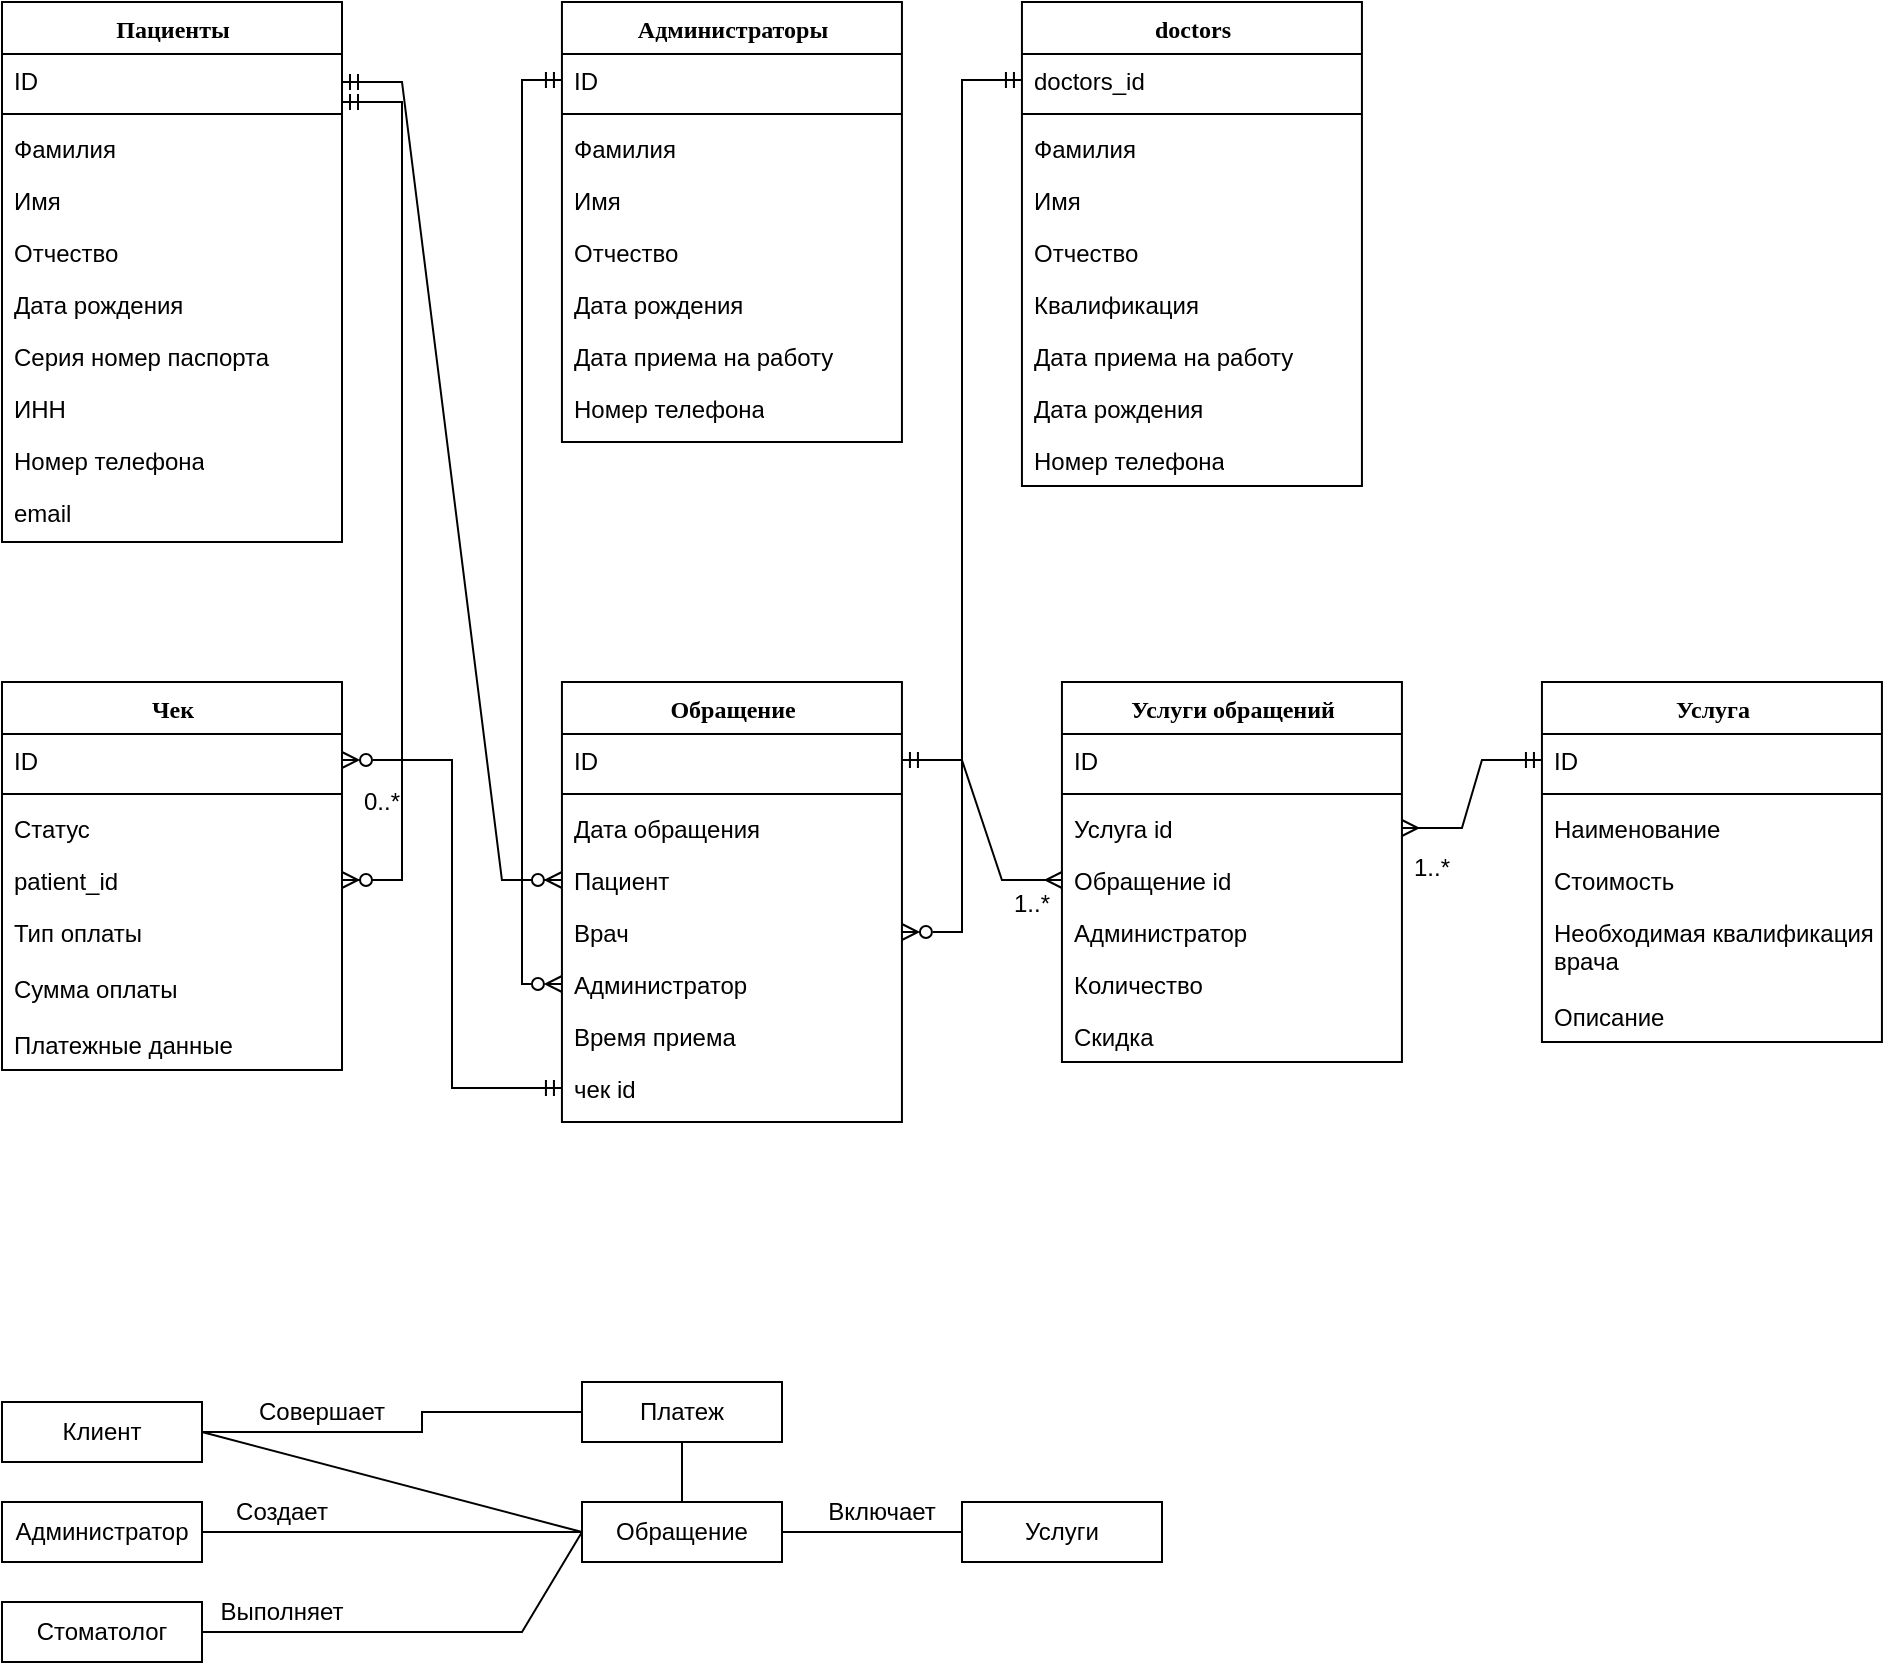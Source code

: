 <mxfile version="22.0.4" type="github">
  <diagram name="Page-1" id="9f46799a-70d6-7492-0946-bef42562c5a5">
    <mxGraphModel dx="1397" dy="777" grid="1" gridSize="10" guides="1" tooltips="1" connect="1" arrows="1" fold="1" page="1" pageScale="1" pageWidth="1100" pageHeight="850" background="none" math="0" shadow="0">
      <root>
        <mxCell id="0" />
        <mxCell id="1" parent="0" />
        <mxCell id="78961159f06e98e8-17" value="doctors" style="swimlane;html=1;fontStyle=1;align=center;verticalAlign=top;childLayout=stackLayout;horizontal=1;startSize=26;horizontalStack=0;resizeParent=1;resizeLast=0;collapsible=1;marginBottom=0;swimlaneFillColor=#ffffff;rounded=0;shadow=0;comic=0;labelBackgroundColor=none;strokeWidth=1;fillColor=none;fontFamily=Verdana;fontSize=12" parent="1" vertex="1">
          <mxGeometry x="529.97" y="10" width="170" height="242" as="geometry" />
        </mxCell>
        <mxCell id="2IfcIijcKh4kMEABv_fs-8" value="doctors_id" style="text;html=1;strokeColor=none;fillColor=none;align=left;verticalAlign=top;spacingLeft=4;spacingRight=4;whiteSpace=wrap;overflow=hidden;rotatable=0;points=[[0,0.5],[1,0.5]];portConstraint=eastwest;" parent="78961159f06e98e8-17" vertex="1">
          <mxGeometry y="26" width="170" height="26" as="geometry" />
        </mxCell>
        <mxCell id="78961159f06e98e8-51" value="" style="line;html=1;strokeWidth=1;fillColor=none;align=left;verticalAlign=middle;spacingTop=-1;spacingLeft=3;spacingRight=3;rotatable=0;labelPosition=right;points=[];portConstraint=eastwest;" parent="78961159f06e98e8-17" vertex="1">
          <mxGeometry y="52" width="170" height="8" as="geometry" />
        </mxCell>
        <mxCell id="78961159f06e98e8-21" value="Фамилия" style="text;html=1;strokeColor=none;fillColor=none;align=left;verticalAlign=top;spacingLeft=4;spacingRight=4;whiteSpace=wrap;overflow=hidden;rotatable=0;points=[[0,0.5],[1,0.5]];portConstraint=eastwest;" parent="78961159f06e98e8-17" vertex="1">
          <mxGeometry y="60" width="170" height="26" as="geometry" />
        </mxCell>
        <mxCell id="78961159f06e98e8-23" value="Имя" style="text;html=1;strokeColor=none;fillColor=none;align=left;verticalAlign=top;spacingLeft=4;spacingRight=4;whiteSpace=wrap;overflow=hidden;rotatable=0;points=[[0,0.5],[1,0.5]];portConstraint=eastwest;" parent="78961159f06e98e8-17" vertex="1">
          <mxGeometry y="86" width="170" height="26" as="geometry" />
        </mxCell>
        <mxCell id="78961159f06e98e8-25" value="Отчество" style="text;html=1;strokeColor=none;fillColor=none;align=left;verticalAlign=top;spacingLeft=4;spacingRight=4;whiteSpace=wrap;overflow=hidden;rotatable=0;points=[[0,0.5],[1,0.5]];portConstraint=eastwest;" parent="78961159f06e98e8-17" vertex="1">
          <mxGeometry y="112" width="170" height="26" as="geometry" />
        </mxCell>
        <mxCell id="2IfcIijcKh4kMEABv_fs-5" value="Квалификация" style="text;html=1;strokeColor=none;fillColor=none;align=left;verticalAlign=top;spacingLeft=4;spacingRight=4;whiteSpace=wrap;overflow=hidden;rotatable=0;points=[[0,0.5],[1,0.5]];portConstraint=eastwest;" parent="78961159f06e98e8-17" vertex="1">
          <mxGeometry y="138" width="170" height="26" as="geometry" />
        </mxCell>
        <mxCell id="78961159f06e98e8-27" value="Дата приема на работу" style="text;html=1;strokeColor=none;fillColor=none;align=left;verticalAlign=top;spacingLeft=4;spacingRight=4;whiteSpace=wrap;overflow=hidden;rotatable=0;points=[[0,0.5],[1,0.5]];portConstraint=eastwest;" parent="78961159f06e98e8-17" vertex="1">
          <mxGeometry y="164" width="170" height="26" as="geometry" />
        </mxCell>
        <mxCell id="78961159f06e98e8-26" value="Дата рождения" style="text;html=1;strokeColor=none;fillColor=none;align=left;verticalAlign=top;spacingLeft=4;spacingRight=4;whiteSpace=wrap;overflow=hidden;rotatable=0;points=[[0,0.5],[1,0.5]];portConstraint=eastwest;" parent="78961159f06e98e8-17" vertex="1">
          <mxGeometry y="190" width="170" height="26" as="geometry" />
        </mxCell>
        <mxCell id="2IfcIijcKh4kMEABv_fs-25" value="Номер телефона" style="text;html=1;strokeColor=none;fillColor=none;align=left;verticalAlign=top;spacingLeft=4;spacingRight=4;whiteSpace=wrap;overflow=hidden;rotatable=0;points=[[0,0.5],[1,0.5]];portConstraint=eastwest;" parent="78961159f06e98e8-17" vertex="1">
          <mxGeometry y="216" width="170" height="26" as="geometry" />
        </mxCell>
        <mxCell id="78961159f06e98e8-30" value="Пациенты" style="swimlane;html=1;fontStyle=1;align=center;verticalAlign=top;childLayout=stackLayout;horizontal=1;startSize=26;horizontalStack=0;resizeParent=1;resizeLast=0;collapsible=1;marginBottom=0;swimlaneFillColor=#ffffff;rounded=0;shadow=0;comic=0;labelBackgroundColor=none;strokeWidth=1;fillColor=none;fontFamily=Verdana;fontSize=12" parent="1" vertex="1">
          <mxGeometry x="20" y="10" width="170" height="270" as="geometry" />
        </mxCell>
        <mxCell id="2IfcIijcKh4kMEABv_fs-9" value="ID" style="text;html=1;strokeColor=none;fillColor=none;align=left;verticalAlign=top;spacingLeft=4;spacingRight=4;whiteSpace=wrap;overflow=hidden;rotatable=0;points=[[0,0.5],[1,0.5]];portConstraint=eastwest;" parent="78961159f06e98e8-30" vertex="1">
          <mxGeometry y="26" width="170" height="26" as="geometry" />
        </mxCell>
        <mxCell id="2IfcIijcKh4kMEABv_fs-10" value="" style="line;html=1;strokeWidth=1;fillColor=none;align=left;verticalAlign=middle;spacingTop=-1;spacingLeft=3;spacingRight=3;rotatable=0;labelPosition=right;points=[];portConstraint=eastwest;" parent="78961159f06e98e8-30" vertex="1">
          <mxGeometry y="52" width="170" height="8" as="geometry" />
        </mxCell>
        <mxCell id="78961159f06e98e8-31" value="Фамилия" style="text;html=1;strokeColor=none;fillColor=none;align=left;verticalAlign=top;spacingLeft=4;spacingRight=4;whiteSpace=wrap;overflow=hidden;rotatable=0;points=[[0,0.5],[1,0.5]];portConstraint=eastwest;" parent="78961159f06e98e8-30" vertex="1">
          <mxGeometry y="60" width="170" height="26" as="geometry" />
        </mxCell>
        <mxCell id="78961159f06e98e8-32" value="Имя" style="text;html=1;strokeColor=none;fillColor=none;align=left;verticalAlign=top;spacingLeft=4;spacingRight=4;whiteSpace=wrap;overflow=hidden;rotatable=0;points=[[0,0.5],[1,0.5]];portConstraint=eastwest;" parent="78961159f06e98e8-30" vertex="1">
          <mxGeometry y="86" width="170" height="26" as="geometry" />
        </mxCell>
        <mxCell id="78961159f06e98e8-33" value="Отчество" style="text;html=1;strokeColor=none;fillColor=none;align=left;verticalAlign=top;spacingLeft=4;spacingRight=4;whiteSpace=wrap;overflow=hidden;rotatable=0;points=[[0,0.5],[1,0.5]];portConstraint=eastwest;" parent="78961159f06e98e8-30" vertex="1">
          <mxGeometry y="112" width="170" height="26" as="geometry" />
        </mxCell>
        <mxCell id="78961159f06e98e8-34" value="Дата рождения" style="text;html=1;strokeColor=none;fillColor=none;align=left;verticalAlign=top;spacingLeft=4;spacingRight=4;whiteSpace=wrap;overflow=hidden;rotatable=0;points=[[0,0.5],[1,0.5]];portConstraint=eastwest;" parent="78961159f06e98e8-30" vertex="1">
          <mxGeometry y="138" width="170" height="26" as="geometry" />
        </mxCell>
        <mxCell id="78961159f06e98e8-36" value="Серия номер паспорта" style="text;html=1;strokeColor=none;fillColor=none;align=left;verticalAlign=top;spacingLeft=4;spacingRight=4;whiteSpace=wrap;overflow=hidden;rotatable=0;points=[[0,0.5],[1,0.5]];portConstraint=eastwest;" parent="78961159f06e98e8-30" vertex="1">
          <mxGeometry y="164" width="170" height="26" as="geometry" />
        </mxCell>
        <mxCell id="78961159f06e98e8-37" value="ИНН" style="text;html=1;strokeColor=none;fillColor=none;align=left;verticalAlign=top;spacingLeft=4;spacingRight=4;whiteSpace=wrap;overflow=hidden;rotatable=0;points=[[0,0.5],[1,0.5]];portConstraint=eastwest;" parent="78961159f06e98e8-30" vertex="1">
          <mxGeometry y="190" width="170" height="26" as="geometry" />
        </mxCell>
        <mxCell id="2IfcIijcKh4kMEABv_fs-23" value="Номер телефона" style="text;html=1;strokeColor=none;fillColor=none;align=left;verticalAlign=top;spacingLeft=4;spacingRight=4;whiteSpace=wrap;overflow=hidden;rotatable=0;points=[[0,0.5],[1,0.5]];portConstraint=eastwest;" parent="78961159f06e98e8-30" vertex="1">
          <mxGeometry y="216" width="170" height="26" as="geometry" />
        </mxCell>
        <mxCell id="2IfcIijcKh4kMEABv_fs-24" value="email" style="text;html=1;strokeColor=none;fillColor=none;align=left;verticalAlign=top;spacingLeft=4;spacingRight=4;whiteSpace=wrap;overflow=hidden;rotatable=0;points=[[0,0.5],[1,0.5]];portConstraint=eastwest;" parent="78961159f06e98e8-30" vertex="1">
          <mxGeometry y="242" width="170" height="26" as="geometry" />
        </mxCell>
        <mxCell id="78961159f06e98e8-56" value="Услуга" style="swimlane;html=1;fontStyle=1;align=center;verticalAlign=top;childLayout=stackLayout;horizontal=1;startSize=26;horizontalStack=0;resizeParent=1;resizeLast=0;collapsible=1;marginBottom=0;swimlaneFillColor=#ffffff;rounded=0;shadow=0;comic=0;labelBackgroundColor=none;strokeWidth=1;fillColor=none;fontFamily=Verdana;fontSize=12" parent="1" vertex="1">
          <mxGeometry x="789.97" y="350" width="170" height="180" as="geometry" />
        </mxCell>
        <mxCell id="2IfcIijcKh4kMEABv_fs-11" value="ID" style="text;html=1;strokeColor=none;fillColor=none;align=left;verticalAlign=top;spacingLeft=4;spacingRight=4;whiteSpace=wrap;overflow=hidden;rotatable=0;points=[[0,0.5],[1,0.5]];portConstraint=eastwest;" parent="78961159f06e98e8-56" vertex="1">
          <mxGeometry y="26" width="170" height="26" as="geometry" />
        </mxCell>
        <mxCell id="2IfcIijcKh4kMEABv_fs-12" value="" style="line;html=1;strokeWidth=1;fillColor=none;align=left;verticalAlign=middle;spacingTop=-1;spacingLeft=3;spacingRight=3;rotatable=0;labelPosition=right;points=[];portConstraint=eastwest;" parent="78961159f06e98e8-56" vertex="1">
          <mxGeometry y="52" width="170" height="8" as="geometry" />
        </mxCell>
        <mxCell id="78961159f06e98e8-57" value="Наименование" style="text;html=1;strokeColor=none;fillColor=none;align=left;verticalAlign=top;spacingLeft=4;spacingRight=4;whiteSpace=wrap;overflow=hidden;rotatable=0;points=[[0,0.5],[1,0.5]];portConstraint=eastwest;" parent="78961159f06e98e8-56" vertex="1">
          <mxGeometry y="60" width="170" height="26" as="geometry" />
        </mxCell>
        <mxCell id="78961159f06e98e8-58" value="Стоимость" style="text;html=1;strokeColor=none;fillColor=none;align=left;verticalAlign=top;spacingLeft=4;spacingRight=4;whiteSpace=wrap;overflow=hidden;rotatable=0;points=[[0,0.5],[1,0.5]];portConstraint=eastwest;" parent="78961159f06e98e8-56" vertex="1">
          <mxGeometry y="86" width="170" height="26" as="geometry" />
        </mxCell>
        <mxCell id="78961159f06e98e8-59" value="Необходимая квалификация врача" style="text;html=1;strokeColor=none;fillColor=none;align=left;verticalAlign=top;spacingLeft=4;spacingRight=4;whiteSpace=wrap;overflow=hidden;rotatable=0;points=[[0,0.5],[1,0.5]];portConstraint=eastwest;" parent="78961159f06e98e8-56" vertex="1">
          <mxGeometry y="112" width="170" height="42" as="geometry" />
        </mxCell>
        <mxCell id="2IfcIijcKh4kMEABv_fs-26" value="Описание" style="text;html=1;strokeColor=none;fillColor=none;align=left;verticalAlign=top;spacingLeft=4;spacingRight=4;whiteSpace=wrap;overflow=hidden;rotatable=0;points=[[0,0.5],[1,0.5]];portConstraint=eastwest;" parent="78961159f06e98e8-56" vertex="1">
          <mxGeometry y="154" width="170" height="26" as="geometry" />
        </mxCell>
        <mxCell id="2IfcIijcKh4kMEABv_fs-13" value="Обращение" style="swimlane;html=1;fontStyle=1;align=center;verticalAlign=top;childLayout=stackLayout;horizontal=1;startSize=26;horizontalStack=0;resizeParent=1;resizeLast=0;collapsible=1;marginBottom=0;swimlaneFillColor=#ffffff;rounded=0;shadow=0;comic=0;labelBackgroundColor=none;strokeWidth=1;fillColor=none;fontFamily=Verdana;fontSize=12" parent="1" vertex="1">
          <mxGeometry x="299.97" y="350" width="170" height="220" as="geometry" />
        </mxCell>
        <mxCell id="2IfcIijcKh4kMEABv_fs-14" value="ID" style="text;html=1;strokeColor=none;fillColor=none;align=left;verticalAlign=top;spacingLeft=4;spacingRight=4;whiteSpace=wrap;overflow=hidden;rotatable=0;points=[[0,0.5],[1,0.5]];portConstraint=eastwest;" parent="2IfcIijcKh4kMEABv_fs-13" vertex="1">
          <mxGeometry y="26" width="170" height="26" as="geometry" />
        </mxCell>
        <mxCell id="2IfcIijcKh4kMEABv_fs-15" value="" style="line;html=1;strokeWidth=1;fillColor=none;align=left;verticalAlign=middle;spacingTop=-1;spacingLeft=3;spacingRight=3;rotatable=0;labelPosition=right;points=[];portConstraint=eastwest;" parent="2IfcIijcKh4kMEABv_fs-13" vertex="1">
          <mxGeometry y="52" width="170" height="8" as="geometry" />
        </mxCell>
        <mxCell id="2IfcIijcKh4kMEABv_fs-20" value="Дата обращения" style="text;html=1;strokeColor=none;fillColor=none;align=left;verticalAlign=top;spacingLeft=4;spacingRight=4;whiteSpace=wrap;overflow=hidden;rotatable=0;points=[[0,0.5],[1,0.5]];portConstraint=eastwest;" parent="2IfcIijcKh4kMEABv_fs-13" vertex="1">
          <mxGeometry y="60" width="170" height="26" as="geometry" />
        </mxCell>
        <mxCell id="2IfcIijcKh4kMEABv_fs-16" value="Пациент" style="text;html=1;strokeColor=none;fillColor=none;align=left;verticalAlign=top;spacingLeft=4;spacingRight=4;whiteSpace=wrap;overflow=hidden;rotatable=0;points=[[0,0.5],[1,0.5]];portConstraint=eastwest;" parent="2IfcIijcKh4kMEABv_fs-13" vertex="1">
          <mxGeometry y="86" width="170" height="26" as="geometry" />
        </mxCell>
        <mxCell id="2IfcIijcKh4kMEABv_fs-17" value="Врач" style="text;html=1;strokeColor=none;fillColor=none;align=left;verticalAlign=top;spacingLeft=4;spacingRight=4;whiteSpace=wrap;overflow=hidden;rotatable=0;points=[[0,0.5],[1,0.5]];portConstraint=eastwest;" parent="2IfcIijcKh4kMEABv_fs-13" vertex="1">
          <mxGeometry y="112" width="170" height="26" as="geometry" />
        </mxCell>
        <mxCell id="2IfcIijcKh4kMEABv_fs-88" value="Администратор" style="text;html=1;strokeColor=none;fillColor=none;align=left;verticalAlign=top;spacingLeft=4;spacingRight=4;whiteSpace=wrap;overflow=hidden;rotatable=0;points=[[0,0.5],[1,0.5]];portConstraint=eastwest;" parent="2IfcIijcKh4kMEABv_fs-13" vertex="1">
          <mxGeometry y="138" width="170" height="26" as="geometry" />
        </mxCell>
        <mxCell id="2IfcIijcKh4kMEABv_fs-75" value="Время приема" style="text;html=1;strokeColor=none;fillColor=none;align=left;verticalAlign=top;spacingLeft=4;spacingRight=4;whiteSpace=wrap;overflow=hidden;rotatable=0;points=[[0,0.5],[1,0.5]];portConstraint=eastwest;" parent="2IfcIijcKh4kMEABv_fs-13" vertex="1">
          <mxGeometry y="164" width="170" height="26" as="geometry" />
        </mxCell>
        <mxCell id="2IfcIijcKh4kMEABv_fs-79" value="чек id" style="text;html=1;strokeColor=none;fillColor=none;align=left;verticalAlign=top;spacingLeft=4;spacingRight=4;whiteSpace=wrap;overflow=hidden;rotatable=0;points=[[0,0.5],[1,0.5]];portConstraint=eastwest;" parent="2IfcIijcKh4kMEABv_fs-13" vertex="1">
          <mxGeometry y="190" width="170" height="26" as="geometry" />
        </mxCell>
        <mxCell id="2IfcIijcKh4kMEABv_fs-28" value="Стоматолог" style="rounded=0;whiteSpace=wrap;html=1;" parent="1" vertex="1">
          <mxGeometry x="20" y="810" width="100" height="30" as="geometry" />
        </mxCell>
        <mxCell id="hJ3jjFRtR-Yh6-QT9F3C-5" style="edgeStyle=orthogonalEdgeStyle;rounded=0;orthogonalLoop=1;jettySize=auto;html=1;exitX=1;exitY=0.5;exitDx=0;exitDy=0;endArrow=none;endFill=0;" edge="1" parent="1" source="2IfcIijcKh4kMEABv_fs-29" target="2IfcIijcKh4kMEABv_fs-37">
          <mxGeometry relative="1" as="geometry">
            <Array as="points">
              <mxPoint x="230" y="725" />
              <mxPoint x="230" y="715" />
            </Array>
          </mxGeometry>
        </mxCell>
        <mxCell id="2IfcIijcKh4kMEABv_fs-29" value="Клиент" style="rounded=0;whiteSpace=wrap;html=1;" parent="1" vertex="1">
          <mxGeometry x="20" y="710" width="100" height="30" as="geometry" />
        </mxCell>
        <mxCell id="2IfcIijcKh4kMEABv_fs-30" value="Администратор" style="rounded=0;whiteSpace=wrap;html=1;" parent="1" vertex="1">
          <mxGeometry x="20" y="760" width="100" height="30" as="geometry" />
        </mxCell>
        <mxCell id="2IfcIijcKh4kMEABv_fs-31" value="Обращение" style="rounded=0;whiteSpace=wrap;html=1;" parent="1" vertex="1">
          <mxGeometry x="310" y="760" width="100" height="30" as="geometry" />
        </mxCell>
        <mxCell id="2IfcIijcKh4kMEABv_fs-32" value="Услуги" style="rounded=0;whiteSpace=wrap;html=1;" parent="1" vertex="1">
          <mxGeometry x="500" y="760" width="100" height="30" as="geometry" />
        </mxCell>
        <mxCell id="2IfcIijcKh4kMEABv_fs-33" value="" style="endArrow=none;html=1;rounded=0;entryX=0;entryY=0.5;entryDx=0;entryDy=0;exitX=1;exitY=0.5;exitDx=0;exitDy=0;" parent="1" source="2IfcIijcKh4kMEABv_fs-30" target="2IfcIijcKh4kMEABv_fs-31" edge="1">
          <mxGeometry width="50" height="50" relative="1" as="geometry">
            <mxPoint x="140" y="660" as="sourcePoint" />
            <mxPoint x="190" y="610" as="targetPoint" />
            <Array as="points" />
          </mxGeometry>
        </mxCell>
        <mxCell id="2IfcIijcKh4kMEABv_fs-34" value="Создает" style="text;html=1;strokeColor=none;fillColor=none;align=center;verticalAlign=middle;whiteSpace=wrap;rounded=0;" parent="1" vertex="1">
          <mxGeometry x="130" y="750" width="60" height="30" as="geometry" />
        </mxCell>
        <mxCell id="2IfcIijcKh4kMEABv_fs-35" value="" style="endArrow=none;html=1;rounded=0;exitX=1;exitY=0.5;exitDx=0;exitDy=0;entryX=0;entryY=0.5;entryDx=0;entryDy=0;" parent="1" source="2IfcIijcKh4kMEABv_fs-31" target="2IfcIijcKh4kMEABv_fs-32" edge="1">
          <mxGeometry width="50" height="50" relative="1" as="geometry">
            <mxPoint x="400" y="750" as="sourcePoint" />
            <mxPoint x="450" y="700" as="targetPoint" />
          </mxGeometry>
        </mxCell>
        <mxCell id="2IfcIijcKh4kMEABv_fs-36" value="Включает" style="text;html=1;strokeColor=none;fillColor=none;align=center;verticalAlign=middle;whiteSpace=wrap;rounded=0;" parent="1" vertex="1">
          <mxGeometry x="430" y="750" width="60" height="30" as="geometry" />
        </mxCell>
        <mxCell id="2IfcIijcKh4kMEABv_fs-37" value="Платеж" style="rounded=0;whiteSpace=wrap;html=1;" parent="1" vertex="1">
          <mxGeometry x="310" y="700" width="100" height="30" as="geometry" />
        </mxCell>
        <mxCell id="2IfcIijcKh4kMEABv_fs-38" value="" style="endArrow=none;html=1;rounded=0;entryX=0.5;entryY=1;entryDx=0;entryDy=0;exitX=0.5;exitY=0;exitDx=0;exitDy=0;" parent="1" source="2IfcIijcKh4kMEABv_fs-31" target="2IfcIijcKh4kMEABv_fs-37" edge="1">
          <mxGeometry width="50" height="50" relative="1" as="geometry">
            <mxPoint x="400" y="740" as="sourcePoint" />
            <mxPoint x="450" y="690" as="targetPoint" />
          </mxGeometry>
        </mxCell>
        <mxCell id="2IfcIijcKh4kMEABv_fs-39" value="" style="endArrow=none;html=1;rounded=0;entryX=0;entryY=0.5;entryDx=0;entryDy=0;exitX=1;exitY=0.5;exitDx=0;exitDy=0;" parent="1" target="2IfcIijcKh4kMEABv_fs-31" edge="1" source="2IfcIijcKh4kMEABv_fs-29">
          <mxGeometry width="50" height="50" relative="1" as="geometry">
            <mxPoint x="140" y="650" as="sourcePoint" />
            <mxPoint x="190" y="600" as="targetPoint" />
            <Array as="points" />
          </mxGeometry>
        </mxCell>
        <mxCell id="2IfcIijcKh4kMEABv_fs-40" value="Совершает" style="text;html=1;strokeColor=none;fillColor=none;align=center;verticalAlign=middle;whiteSpace=wrap;rounded=0;" parent="1" vertex="1">
          <mxGeometry x="150" y="700" width="60" height="30" as="geometry" />
        </mxCell>
        <mxCell id="2IfcIijcKh4kMEABv_fs-41" value="" style="endArrow=none;html=1;rounded=0;entryX=0;entryY=0.5;entryDx=0;entryDy=0;exitX=1;exitY=0.5;exitDx=0;exitDy=0;" parent="1" source="2IfcIijcKh4kMEABv_fs-28" target="2IfcIijcKh4kMEABv_fs-31" edge="1">
          <mxGeometry width="50" height="50" relative="1" as="geometry">
            <mxPoint x="430" y="770" as="sourcePoint" />
            <mxPoint x="480" y="720" as="targetPoint" />
            <Array as="points">
              <mxPoint x="280" y="825" />
            </Array>
          </mxGeometry>
        </mxCell>
        <mxCell id="2IfcIijcKh4kMEABv_fs-42" value="Выполняет" style="text;html=1;strokeColor=none;fillColor=none;align=center;verticalAlign=middle;whiteSpace=wrap;rounded=0;" parent="1" vertex="1">
          <mxGeometry x="130" y="800" width="60" height="30" as="geometry" />
        </mxCell>
        <mxCell id="2IfcIijcKh4kMEABv_fs-50" value="Администраторы" style="swimlane;html=1;fontStyle=1;align=center;verticalAlign=top;childLayout=stackLayout;horizontal=1;startSize=26;horizontalStack=0;resizeParent=1;resizeLast=0;collapsible=1;marginBottom=0;swimlaneFillColor=#ffffff;rounded=0;shadow=0;comic=0;labelBackgroundColor=none;strokeWidth=1;fillColor=none;fontFamily=Verdana;fontSize=12" parent="1" vertex="1">
          <mxGeometry x="299.97" y="10" width="170" height="220" as="geometry" />
        </mxCell>
        <mxCell id="2IfcIijcKh4kMEABv_fs-51" value="ID" style="text;html=1;strokeColor=none;fillColor=none;align=left;verticalAlign=top;spacingLeft=4;spacingRight=4;whiteSpace=wrap;overflow=hidden;rotatable=0;points=[[0,0.5],[1,0.5]];portConstraint=eastwest;" parent="2IfcIijcKh4kMEABv_fs-50" vertex="1">
          <mxGeometry y="26" width="170" height="26" as="geometry" />
        </mxCell>
        <mxCell id="2IfcIijcKh4kMEABv_fs-52" value="" style="line;html=1;strokeWidth=1;fillColor=none;align=left;verticalAlign=middle;spacingTop=-1;spacingLeft=3;spacingRight=3;rotatable=0;labelPosition=right;points=[];portConstraint=eastwest;" parent="2IfcIijcKh4kMEABv_fs-50" vertex="1">
          <mxGeometry y="52" width="170" height="8" as="geometry" />
        </mxCell>
        <mxCell id="2IfcIijcKh4kMEABv_fs-53" value="Фамилия" style="text;html=1;strokeColor=none;fillColor=none;align=left;verticalAlign=top;spacingLeft=4;spacingRight=4;whiteSpace=wrap;overflow=hidden;rotatable=0;points=[[0,0.5],[1,0.5]];portConstraint=eastwest;" parent="2IfcIijcKh4kMEABv_fs-50" vertex="1">
          <mxGeometry y="60" width="170" height="26" as="geometry" />
        </mxCell>
        <mxCell id="2IfcIijcKh4kMEABv_fs-54" value="Имя" style="text;html=1;strokeColor=none;fillColor=none;align=left;verticalAlign=top;spacingLeft=4;spacingRight=4;whiteSpace=wrap;overflow=hidden;rotatable=0;points=[[0,0.5],[1,0.5]];portConstraint=eastwest;" parent="2IfcIijcKh4kMEABv_fs-50" vertex="1">
          <mxGeometry y="86" width="170" height="26" as="geometry" />
        </mxCell>
        <mxCell id="2IfcIijcKh4kMEABv_fs-55" value="Отчество" style="text;html=1;strokeColor=none;fillColor=none;align=left;verticalAlign=top;spacingLeft=4;spacingRight=4;whiteSpace=wrap;overflow=hidden;rotatable=0;points=[[0,0.5],[1,0.5]];portConstraint=eastwest;" parent="2IfcIijcKh4kMEABv_fs-50" vertex="1">
          <mxGeometry y="112" width="170" height="26" as="geometry" />
        </mxCell>
        <mxCell id="2IfcIijcKh4kMEABv_fs-56" value="Дата рождения" style="text;html=1;strokeColor=none;fillColor=none;align=left;verticalAlign=top;spacingLeft=4;spacingRight=4;whiteSpace=wrap;overflow=hidden;rotatable=0;points=[[0,0.5],[1,0.5]];portConstraint=eastwest;" parent="2IfcIijcKh4kMEABv_fs-50" vertex="1">
          <mxGeometry y="138" width="170" height="26" as="geometry" />
        </mxCell>
        <mxCell id="2IfcIijcKh4kMEABv_fs-57" value="Дата приема на работу" style="text;html=1;strokeColor=none;fillColor=none;align=left;verticalAlign=top;spacingLeft=4;spacingRight=4;whiteSpace=wrap;overflow=hidden;rotatable=0;points=[[0,0.5],[1,0.5]];portConstraint=eastwest;" parent="2IfcIijcKh4kMEABv_fs-50" vertex="1">
          <mxGeometry y="164" width="170" height="26" as="geometry" />
        </mxCell>
        <mxCell id="2IfcIijcKh4kMEABv_fs-59" value="Номер телефона" style="text;html=1;strokeColor=none;fillColor=none;align=left;verticalAlign=top;spacingLeft=4;spacingRight=4;whiteSpace=wrap;overflow=hidden;rotatable=0;points=[[0,0.5],[1,0.5]];portConstraint=eastwest;" parent="2IfcIijcKh4kMEABv_fs-50" vertex="1">
          <mxGeometry y="190" width="170" height="26" as="geometry" />
        </mxCell>
        <mxCell id="2IfcIijcKh4kMEABv_fs-61" value="Чек" style="swimlane;html=1;fontStyle=1;align=center;verticalAlign=top;childLayout=stackLayout;horizontal=1;startSize=26;horizontalStack=0;resizeParent=1;resizeLast=0;collapsible=1;marginBottom=0;swimlaneFillColor=#ffffff;rounded=0;shadow=0;comic=0;labelBackgroundColor=none;strokeWidth=1;fillColor=none;fontFamily=Verdana;fontSize=12" parent="1" vertex="1">
          <mxGeometry x="20" y="350" width="170" height="194" as="geometry" />
        </mxCell>
        <mxCell id="2IfcIijcKh4kMEABv_fs-62" value="ID" style="text;html=1;strokeColor=none;fillColor=none;align=left;verticalAlign=top;spacingLeft=4;spacingRight=4;whiteSpace=wrap;overflow=hidden;rotatable=0;points=[[0,0.5],[1,0.5]];portConstraint=eastwest;" parent="2IfcIijcKh4kMEABv_fs-61" vertex="1">
          <mxGeometry y="26" width="170" height="26" as="geometry" />
        </mxCell>
        <mxCell id="2IfcIijcKh4kMEABv_fs-63" value="" style="line;html=1;strokeWidth=1;fillColor=none;align=left;verticalAlign=middle;spacingTop=-1;spacingLeft=3;spacingRight=3;rotatable=0;labelPosition=right;points=[];portConstraint=eastwest;" parent="2IfcIijcKh4kMEABv_fs-61" vertex="1">
          <mxGeometry y="52" width="170" height="8" as="geometry" />
        </mxCell>
        <mxCell id="2IfcIijcKh4kMEABv_fs-64" value="Статус" style="text;html=1;strokeColor=none;fillColor=none;align=left;verticalAlign=top;spacingLeft=4;spacingRight=4;whiteSpace=wrap;overflow=hidden;rotatable=0;points=[[0,0.5],[1,0.5]];portConstraint=eastwest;" parent="2IfcIijcKh4kMEABv_fs-61" vertex="1">
          <mxGeometry y="60" width="170" height="26" as="geometry" />
        </mxCell>
        <mxCell id="2IfcIijcKh4kMEABv_fs-65" value="patient_id" style="text;html=1;strokeColor=none;fillColor=none;align=left;verticalAlign=top;spacingLeft=4;spacingRight=4;whiteSpace=wrap;overflow=hidden;rotatable=0;points=[[0,0.5],[1,0.5]];portConstraint=eastwest;" parent="2IfcIijcKh4kMEABv_fs-61" vertex="1">
          <mxGeometry y="86" width="170" height="26" as="geometry" />
        </mxCell>
        <mxCell id="2IfcIijcKh4kMEABv_fs-66" value="Тип оплаты" style="text;html=1;strokeColor=none;fillColor=none;align=left;verticalAlign=top;spacingLeft=4;spacingRight=4;whiteSpace=wrap;overflow=hidden;rotatable=0;points=[[0,0.5],[1,0.5]];portConstraint=eastwest;" parent="2IfcIijcKh4kMEABv_fs-61" vertex="1">
          <mxGeometry y="112" width="170" height="28" as="geometry" />
        </mxCell>
        <mxCell id="2IfcIijcKh4kMEABv_fs-87" value="Сумма оплаты" style="text;html=1;strokeColor=none;fillColor=none;align=left;verticalAlign=top;spacingLeft=4;spacingRight=4;whiteSpace=wrap;overflow=hidden;rotatable=0;points=[[0,0.5],[1,0.5]];portConstraint=eastwest;" parent="2IfcIijcKh4kMEABv_fs-61" vertex="1">
          <mxGeometry y="140" width="170" height="28" as="geometry" />
        </mxCell>
        <mxCell id="hJ3jjFRtR-Yh6-QT9F3C-27" value="Платежные данные" style="text;html=1;strokeColor=none;fillColor=none;align=left;verticalAlign=top;spacingLeft=4;spacingRight=4;whiteSpace=wrap;overflow=hidden;rotatable=0;points=[[0,0.5],[1,0.5]];portConstraint=eastwest;" vertex="1" parent="2IfcIijcKh4kMEABv_fs-61">
          <mxGeometry y="168" width="170" height="26" as="geometry" />
        </mxCell>
        <mxCell id="2IfcIijcKh4kMEABv_fs-80" value="Услуги обращений" style="swimlane;html=1;fontStyle=1;align=center;verticalAlign=top;childLayout=stackLayout;horizontal=1;startSize=26;horizontalStack=0;resizeParent=1;resizeLast=0;collapsible=1;marginBottom=0;swimlaneFillColor=#ffffff;rounded=0;shadow=0;comic=0;labelBackgroundColor=none;strokeWidth=1;fillColor=none;fontFamily=Verdana;fontSize=12" parent="1" vertex="1">
          <mxGeometry x="549.97" y="350" width="170" height="190" as="geometry" />
        </mxCell>
        <mxCell id="2IfcIijcKh4kMEABv_fs-81" value="ID" style="text;html=1;strokeColor=none;fillColor=none;align=left;verticalAlign=top;spacingLeft=4;spacingRight=4;whiteSpace=wrap;overflow=hidden;rotatable=0;points=[[0,0.5],[1,0.5]];portConstraint=eastwest;" parent="2IfcIijcKh4kMEABv_fs-80" vertex="1">
          <mxGeometry y="26" width="170" height="26" as="geometry" />
        </mxCell>
        <mxCell id="2IfcIijcKh4kMEABv_fs-82" value="" style="line;html=1;strokeWidth=1;fillColor=none;align=left;verticalAlign=middle;spacingTop=-1;spacingLeft=3;spacingRight=3;rotatable=0;labelPosition=right;points=[];portConstraint=eastwest;" parent="2IfcIijcKh4kMEABv_fs-80" vertex="1">
          <mxGeometry y="52" width="170" height="8" as="geometry" />
        </mxCell>
        <mxCell id="2IfcIijcKh4kMEABv_fs-83" value="Услуга id" style="text;html=1;strokeColor=none;fillColor=none;align=left;verticalAlign=top;spacingLeft=4;spacingRight=4;whiteSpace=wrap;overflow=hidden;rotatable=0;points=[[0,0.5],[1,0.5]];portConstraint=eastwest;" parent="2IfcIijcKh4kMEABv_fs-80" vertex="1">
          <mxGeometry y="60" width="170" height="26" as="geometry" />
        </mxCell>
        <mxCell id="2IfcIijcKh4kMEABv_fs-92" value="Обращение id" style="text;html=1;strokeColor=none;fillColor=none;align=left;verticalAlign=top;spacingLeft=4;spacingRight=4;whiteSpace=wrap;overflow=hidden;rotatable=0;points=[[0,0.5],[1,0.5]];portConstraint=eastwest;" parent="2IfcIijcKh4kMEABv_fs-80" vertex="1">
          <mxGeometry y="86" width="170" height="26" as="geometry" />
        </mxCell>
        <mxCell id="2IfcIijcKh4kMEABv_fs-89" value="Администратор" style="text;html=1;strokeColor=none;fillColor=none;align=left;verticalAlign=top;spacingLeft=4;spacingRight=4;whiteSpace=wrap;overflow=hidden;rotatable=0;points=[[0,0.5],[1,0.5]];portConstraint=eastwest;" parent="2IfcIijcKh4kMEABv_fs-80" vertex="1">
          <mxGeometry y="112" width="170" height="26" as="geometry" />
        </mxCell>
        <mxCell id="hJ3jjFRtR-Yh6-QT9F3C-14" value="Количество" style="text;html=1;strokeColor=none;fillColor=none;align=left;verticalAlign=top;spacingLeft=4;spacingRight=4;whiteSpace=wrap;overflow=hidden;rotatable=0;points=[[0,0.5],[1,0.5]];portConstraint=eastwest;" vertex="1" parent="2IfcIijcKh4kMEABv_fs-80">
          <mxGeometry y="138" width="170" height="26" as="geometry" />
        </mxCell>
        <mxCell id="hJ3jjFRtR-Yh6-QT9F3C-15" value="Скидка" style="text;html=1;strokeColor=none;fillColor=none;align=left;verticalAlign=top;spacingLeft=4;spacingRight=4;whiteSpace=wrap;overflow=hidden;rotatable=0;points=[[0,0.5],[1,0.5]];portConstraint=eastwest;" vertex="1" parent="2IfcIijcKh4kMEABv_fs-80">
          <mxGeometry y="164" width="170" height="26" as="geometry" />
        </mxCell>
        <mxCell id="2IfcIijcKh4kMEABv_fs-90" value="" style="edgeStyle=entityRelationEdgeStyle;fontSize=12;html=1;endArrow=ERmandOne;endFill=0;startArrow=ERmany;rounded=0;startFill=0;" parent="1" source="2IfcIijcKh4kMEABv_fs-83" target="2IfcIijcKh4kMEABv_fs-11" edge="1">
          <mxGeometry width="100" height="100" relative="1" as="geometry">
            <mxPoint x="719.97" y="460" as="sourcePoint" />
            <mxPoint x="819.97" y="360" as="targetPoint" />
            <Array as="points">
              <mxPoint x="809.97" y="390" />
            </Array>
          </mxGeometry>
        </mxCell>
        <mxCell id="2IfcIijcKh4kMEABv_fs-91" value="" style="edgeStyle=entityRelationEdgeStyle;fontSize=12;html=1;endArrow=ERmany;endFill=0;startArrow=ERmandOne;rounded=0;entryX=0;entryY=0.5;entryDx=0;entryDy=0;startFill=0;" parent="1" source="2IfcIijcKh4kMEABv_fs-14" target="2IfcIijcKh4kMEABv_fs-92" edge="1">
          <mxGeometry width="100" height="100" relative="1" as="geometry">
            <mxPoint x="519.97" y="370" as="sourcePoint" />
            <mxPoint x="554.97" y="318" as="targetPoint" />
            <Array as="points">
              <mxPoint x="554.97" y="325" />
            </Array>
          </mxGeometry>
        </mxCell>
        <mxCell id="hJ3jjFRtR-Yh6-QT9F3C-1" style="edgeStyle=orthogonalEdgeStyle;rounded=0;orthogonalLoop=1;jettySize=auto;html=1;entryX=0;entryY=0.5;entryDx=0;entryDy=0;endArrow=ERzeroToMany;endFill=0;startArrow=ERmandOne;startFill=0;" edge="1" parent="1" source="2IfcIijcKh4kMEABv_fs-51" target="2IfcIijcKh4kMEABv_fs-88">
          <mxGeometry relative="1" as="geometry" />
        </mxCell>
        <mxCell id="hJ3jjFRtR-Yh6-QT9F3C-4" style="edgeStyle=orthogonalEdgeStyle;rounded=0;orthogonalLoop=1;jettySize=auto;html=1;exitX=0;exitY=0.5;exitDx=0;exitDy=0;entryX=1;entryY=0.5;entryDx=0;entryDy=0;endArrow=ERzeroToMany;endFill=0;startArrow=ERmandOne;startFill=0;" edge="1" parent="1" source="2IfcIijcKh4kMEABv_fs-8" target="2IfcIijcKh4kMEABv_fs-17">
          <mxGeometry relative="1" as="geometry" />
        </mxCell>
        <mxCell id="hJ3jjFRtR-Yh6-QT9F3C-8" value="1..*" style="text;html=1;strokeColor=none;fillColor=none;align=center;verticalAlign=middle;whiteSpace=wrap;rounded=0;" vertex="1" parent="1">
          <mxGeometry x="519.97" y="448" width="30" height="26" as="geometry" />
        </mxCell>
        <mxCell id="hJ3jjFRtR-Yh6-QT9F3C-16" value="1..*" style="text;html=1;strokeColor=none;fillColor=none;align=center;verticalAlign=middle;whiteSpace=wrap;rounded=0;" vertex="1" parent="1">
          <mxGeometry x="719.97" y="430" width="30" height="26" as="geometry" />
        </mxCell>
        <mxCell id="hJ3jjFRtR-Yh6-QT9F3C-26" value="" style="edgeStyle=entityRelationEdgeStyle;fontSize=12;html=1;endArrow=ERzeroToMany;startArrow=ERmandOne;rounded=0;exitX=1;exitY=0.923;exitDx=0;exitDy=0;exitPerimeter=0;" edge="1" parent="1" source="2IfcIijcKh4kMEABv_fs-9" target="2IfcIijcKh4kMEABv_fs-65">
          <mxGeometry width="100" height="100" relative="1" as="geometry">
            <mxPoint x="355" y="352" as="sourcePoint" />
            <mxPoint x="455" y="252" as="targetPoint" />
          </mxGeometry>
        </mxCell>
        <mxCell id="hJ3jjFRtR-Yh6-QT9F3C-28" value="" style="edgeStyle=entityRelationEdgeStyle;fontSize=12;html=1;endArrow=ERzeroToMany;startArrow=ERmandOne;rounded=0;exitX=0;exitY=1;exitDx=0;exitDy=0;" edge="1" parent="1" target="2IfcIijcKh4kMEABv_fs-16">
          <mxGeometry width="100" height="100" relative="1" as="geometry">
            <mxPoint x="190" y="50.0" as="sourcePoint" />
            <mxPoint x="460" y="252" as="targetPoint" />
            <Array as="points">
              <mxPoint x="270" y="280" />
              <mxPoint x="270" y="280" />
              <mxPoint x="280" y="280" />
            </Array>
          </mxGeometry>
        </mxCell>
        <mxCell id="hJ3jjFRtR-Yh6-QT9F3C-33" style="edgeStyle=orthogonalEdgeStyle;rounded=0;orthogonalLoop=1;jettySize=auto;html=1;entryX=1;entryY=0.5;entryDx=0;entryDy=0;exitX=0;exitY=0.5;exitDx=0;exitDy=0;startArrow=ERmandOne;startFill=0;endArrow=ERzeroToMany;endFill=0;" edge="1" parent="1" source="2IfcIijcKh4kMEABv_fs-79" target="2IfcIijcKh4kMEABv_fs-62">
          <mxGeometry relative="1" as="geometry" />
        </mxCell>
        <mxCell id="hJ3jjFRtR-Yh6-QT9F3C-35" value="0..*" style="text;html=1;strokeColor=none;fillColor=none;align=center;verticalAlign=middle;whiteSpace=wrap;rounded=0;" vertex="1" parent="1">
          <mxGeometry x="180" y="395" width="60" height="30" as="geometry" />
        </mxCell>
      </root>
    </mxGraphModel>
  </diagram>
</mxfile>
